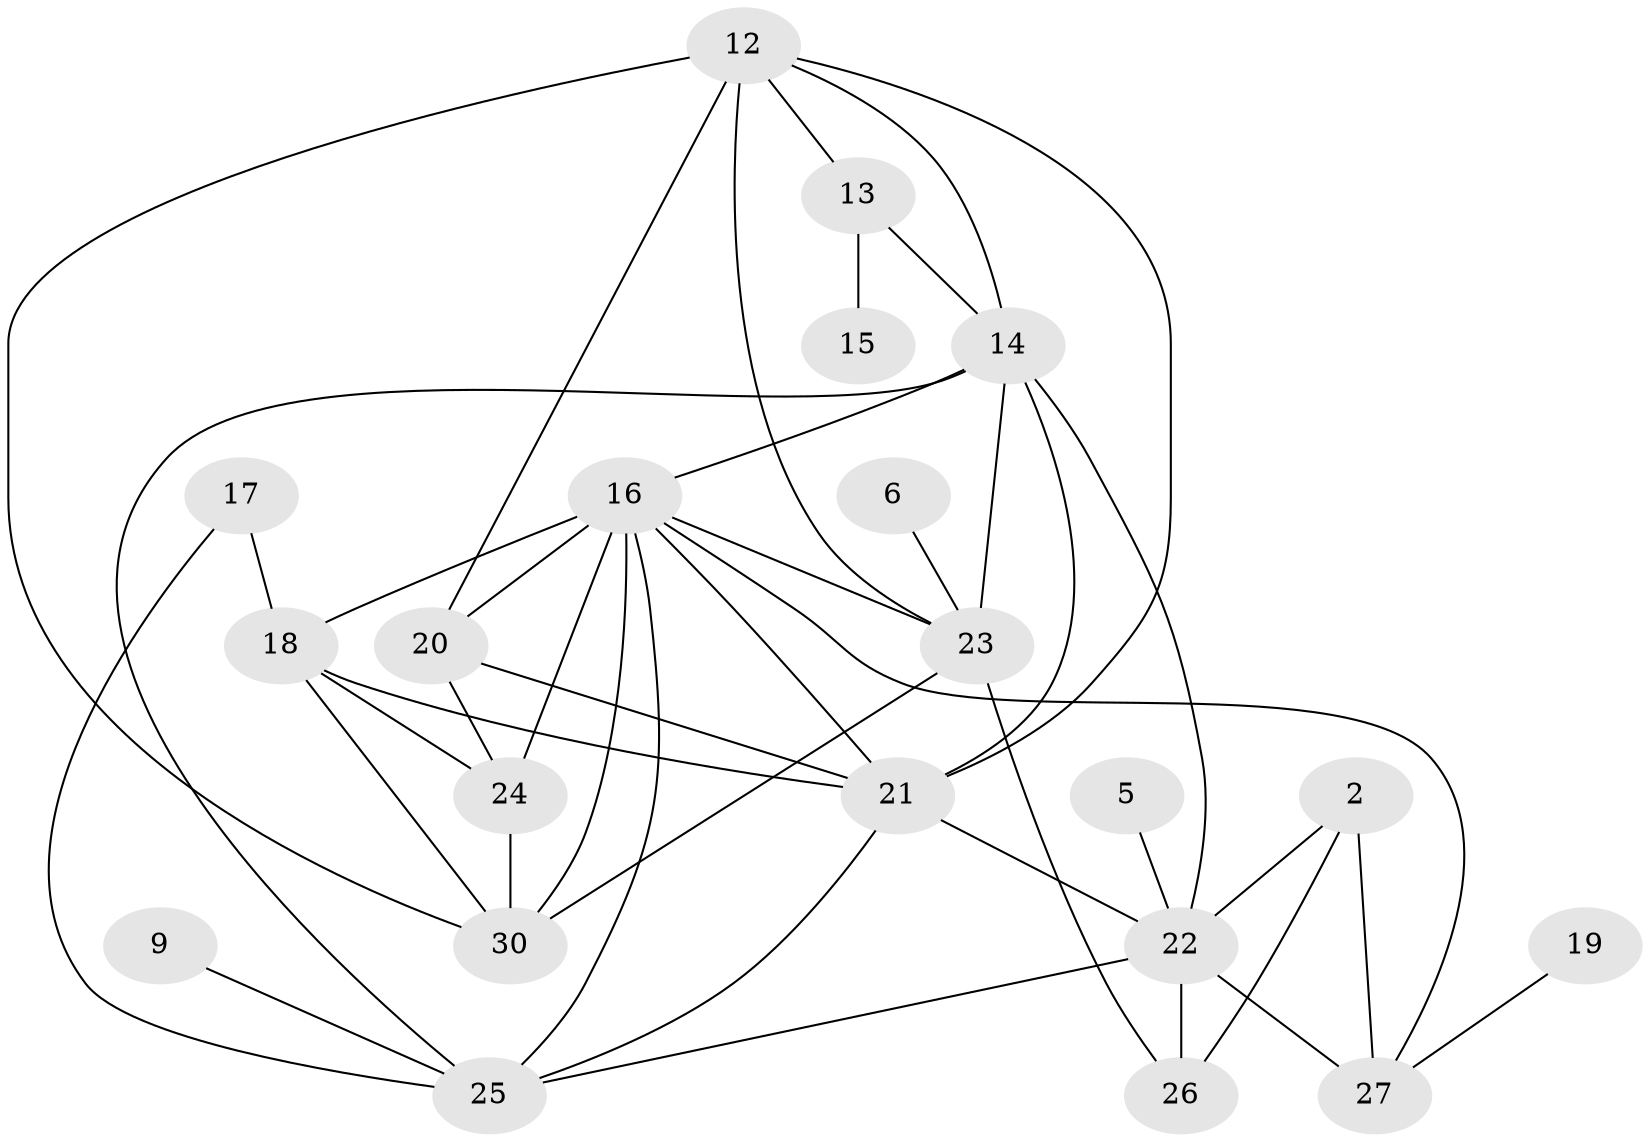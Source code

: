 // original degree distribution, {5: 0.07216494845360824, 0: 0.08247422680412371, 3: 0.21649484536082475, 2: 0.2268041237113402, 1: 0.23711340206185566, 6: 0.030927835051546393, 4: 0.10309278350515463, 8: 0.020618556701030927, 7: 0.010309278350515464}
// Generated by graph-tools (version 1.1) at 2025/35/03/04/25 23:35:53]
// undirected, 21 vertices, 43 edges
graph export_dot {
  node [color=gray90,style=filled];
  2;
  5;
  6;
  9;
  12;
  13;
  14;
  15;
  16;
  17;
  18;
  19;
  20;
  21;
  22;
  23;
  24;
  25;
  26;
  27;
  30;
  2 -- 22 [weight=1.0];
  2 -- 26 [weight=2.0];
  2 -- 27 [weight=1.0];
  5 -- 22 [weight=1.0];
  6 -- 23 [weight=1.0];
  9 -- 25 [weight=1.0];
  12 -- 13 [weight=1.0];
  12 -- 14 [weight=1.0];
  12 -- 20 [weight=2.0];
  12 -- 21 [weight=1.0];
  12 -- 23 [weight=1.0];
  12 -- 30 [weight=1.0];
  13 -- 14 [weight=1.0];
  13 -- 15 [weight=1.0];
  14 -- 16 [weight=1.0];
  14 -- 21 [weight=2.0];
  14 -- 22 [weight=1.0];
  14 -- 23 [weight=1.0];
  14 -- 25 [weight=1.0];
  16 -- 18 [weight=2.0];
  16 -- 20 [weight=2.0];
  16 -- 21 [weight=1.0];
  16 -- 23 [weight=2.0];
  16 -- 24 [weight=2.0];
  16 -- 25 [weight=1.0];
  16 -- 27 [weight=1.0];
  16 -- 30 [weight=2.0];
  17 -- 18 [weight=1.0];
  17 -- 25 [weight=1.0];
  18 -- 21 [weight=2.0];
  18 -- 24 [weight=1.0];
  18 -- 30 [weight=1.0];
  19 -- 27 [weight=1.0];
  20 -- 21 [weight=1.0];
  20 -- 24 [weight=1.0];
  21 -- 22 [weight=1.0];
  21 -- 25 [weight=1.0];
  22 -- 25 [weight=1.0];
  22 -- 26 [weight=1.0];
  22 -- 27 [weight=2.0];
  23 -- 26 [weight=2.0];
  23 -- 30 [weight=1.0];
  24 -- 30 [weight=2.0];
}
